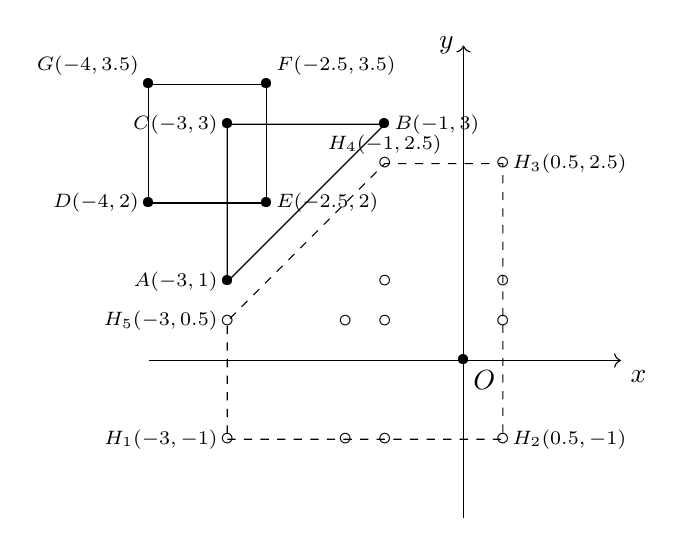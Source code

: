 \begin{tikzpicture}
      \draw[->] (-4,0) -- (2.0,0)
      node[below right] {$x$};
      \draw[->] (0,-2) -- (0,4.0)
      node[left] {$y$};

      \coordinate [label = {below right:$O$}](O) at (0, 0);

      \coordinate [label = {left: \scriptsize{$A(-3, 1)$}}](A) at (-3, 1);
      \coordinate [label = {right: \scriptsize{$B(-1, 3)$}}](B) at (-1, 3);
      \coordinate [label = {left: \scriptsize{$C(-3, 3)$}}](C) at (-3, 3);
      \draw (A) -- (B) -- (C) --cycle ;

      \coordinate [label = {left: \scriptsize{$D(-4, 2)$}}](D) at (-4, 2);
      \coordinate [label = {right: \scriptsize{$E(-2.5, 2)$}}](E) at (-2.5, 2);
      \coordinate [label = {above right: \scriptsize{$F(-2.5, 3.5)$}}](F) at (-2.5, 3.5);
      \coordinate [label = {above left: \scriptsize{$G(-4, 3.5)$}}](G) at (-4, 3.5);
      \draw (D) -- (E) -- (F) -- (G) --cycle ;

      %origin points
      \foreach \Point in {(-4, 2), (-2.5, 2), (-2.5, 3.5), (-4, 3.5), (-3, 1), (-1,3), (-3, 3)}
      {
          \node at \Point {\textbullet};
      }
      %Minkowski difference
      \foreach \Point in {(0.5, 1), (-1, 1), (0.5, 2.5), (-1, 2.5), (-3, -1), (-1, -1), (0.5, 0.5), (-1.5, 0.5), (-3, 0.5), (0.5, -1), (-1.5, -1), (-1, 0.5)}
      {
          \node at \Point {$\circ$};
      }
      \coordinate [label = {left: \scriptsize{$H_1(-3, -1)$}}](H1) at (-3, -1);
      \coordinate [label = {right: \scriptsize{$H_2(0.5, -1)$}}](H2) at (0.5, -1);
      \coordinate [label = {right: \scriptsize{$H_3(0.5, 2.5)$}}](H3) at (0.5, 2.5);
      \coordinate [label = {above: \scriptsize{$H_4(-1, 2.5)$}}](H4) at (-1, 2.5);
      \coordinate [label = {left: \scriptsize{$H_5(-3, 0.5)$}}](H5) at (-3, 0.5);
      \draw [dashed] (H1) -- (H2) -- (H3) -- (H4) -- (H5) -- cycle ;
      
      \node at (0, 0) {\textbullet};

\end{tikzpicture}
